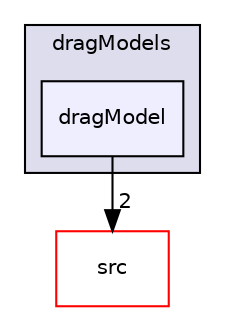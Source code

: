 digraph "applications/solvers/multiphase/multiphaseEulerFoam/interfacialModels/dragModels/dragModel" {
  bgcolor=transparent;
  compound=true
  node [ fontsize="10", fontname="Helvetica"];
  edge [ labelfontsize="10", labelfontname="Helvetica"];
  subgraph clusterdir_45e67d80f3fa79e6c6d32b95e41cd9a4 {
    graph [ bgcolor="#ddddee", pencolor="black", label="dragModels" fontname="Helvetica", fontsize="10", URL="dir_45e67d80f3fa79e6c6d32b95e41cd9a4.html"]
  dir_aab926f8c809f21411fe17f01c5ceb13 [shape=box, label="dragModel", style="filled", fillcolor="#eeeeff", pencolor="black", URL="dir_aab926f8c809f21411fe17f01c5ceb13.html"];
  }
  dir_68267d1309a1af8e8297ef4c3efbcdba [shape=box label="src" color="red" URL="dir_68267d1309a1af8e8297ef4c3efbcdba.html"];
  dir_aab926f8c809f21411fe17f01c5ceb13->dir_68267d1309a1af8e8297ef4c3efbcdba [headlabel="2", labeldistance=1.5 headhref="dir_000168_000736.html"];
}
